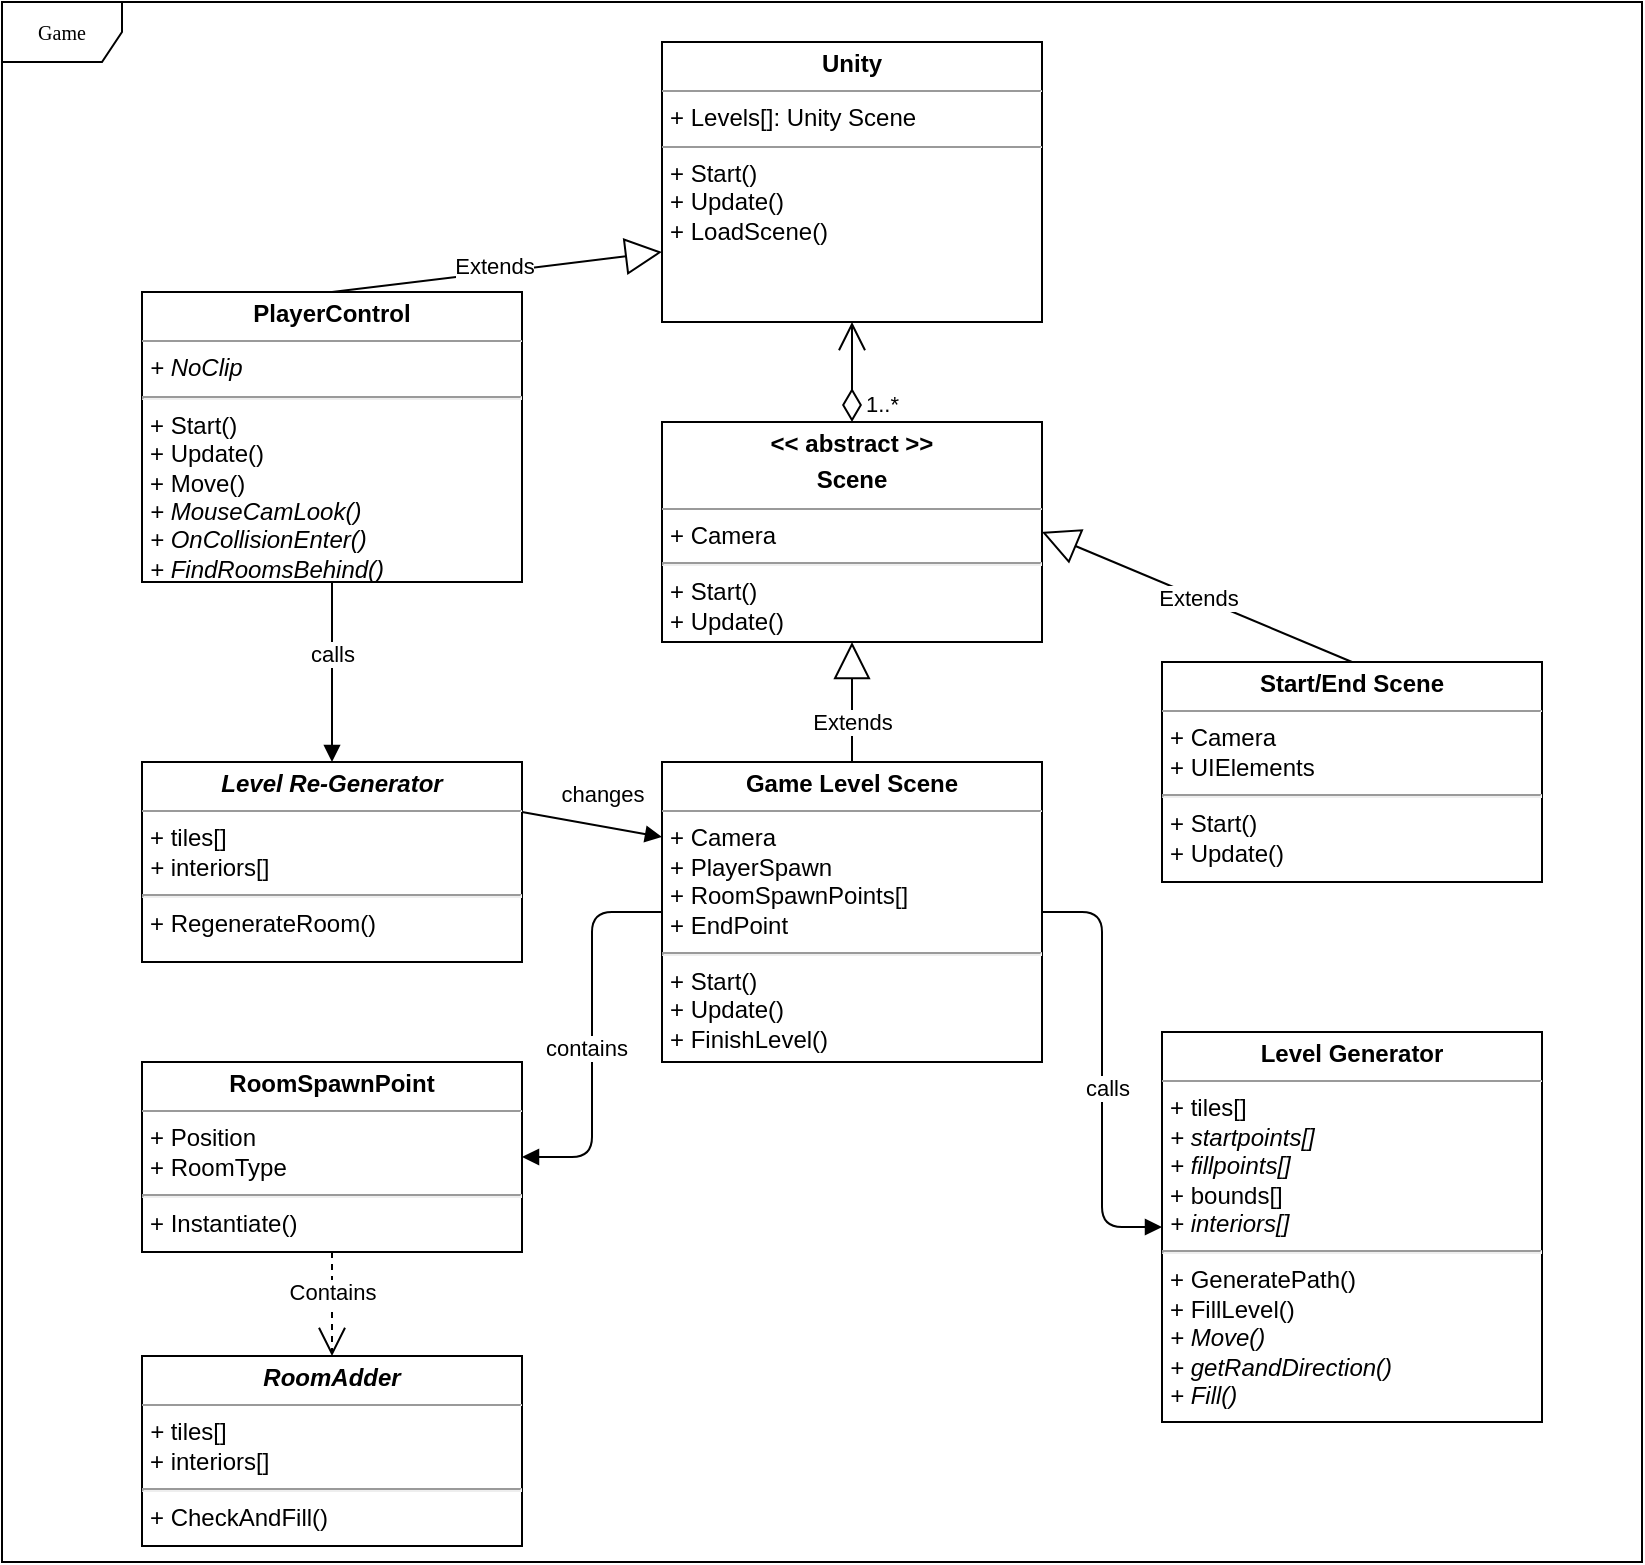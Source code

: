 <mxfile version="12.3.3" type="google" pages="1"><diagram name="Page-1" id="c4acf3e9-155e-7222-9cf6-157b1a14988f"><mxGraphModel dx="1360" dy="922" grid="1" gridSize="10" guides="1" tooltips="1" connect="1" arrows="1" fold="1" page="1" pageScale="1" pageWidth="850" pageHeight="1100" background="#ffffff" math="0" shadow="0"><root><mxCell id="0"/><mxCell id="1" parent="0"/><mxCell id="17acba5748e5396b-1" value="Game" style="shape=umlFrame;whiteSpace=wrap;html=1;rounded=0;shadow=0;comic=0;labelBackgroundColor=none;strokeWidth=1;fontFamily=Verdana;fontSize=10;align=center;" parent="1" vertex="1"><mxGeometry x="20" y="20" width="820" height="780" as="geometry"/></mxCell><mxCell id="5d2195bd80daf111-18" value="&lt;p style=&quot;margin: 0px ; margin-top: 4px ; text-align: center&quot;&gt;&lt;b&gt;PlayerControl&lt;/b&gt;&lt;/p&gt;&lt;hr size=&quot;1&quot;&gt;&lt;p style=&quot;margin: 0px ; margin-left: 4px&quot;&gt;&lt;/p&gt;&lt;p style=&quot;margin: 0px ; margin-left: 4px&quot;&gt;&lt;i&gt;+ NoClip&lt;/i&gt;&lt;/p&gt;&lt;hr&gt;&lt;p style=&quot;margin: 0px ; margin-left: 4px&quot;&gt;+ Start()&lt;br&gt;+ Update()&lt;/p&gt;&lt;p style=&quot;margin: 0px ; margin-left: 4px&quot;&gt;+ Move()&lt;/p&gt;&lt;p style=&quot;margin: 0px ; margin-left: 4px&quot;&gt;&lt;i&gt;+ MouseCamLook()&lt;/i&gt;&lt;/p&gt;&lt;p style=&quot;margin: 0px ; margin-left: 4px&quot;&gt;&lt;i&gt;+ OnCollisionEnter()&lt;/i&gt;&lt;/p&gt;&lt;p style=&quot;margin: 0px ; margin-left: 4px&quot;&gt;&lt;i&gt;+ FindRoomsBehind()&lt;/i&gt;&lt;/p&gt;" style="verticalAlign=top;align=left;overflow=fill;fontSize=12;fontFamily=Helvetica;html=1;rounded=0;shadow=0;comic=0;labelBackgroundColor=none;strokeWidth=1" parent="1" vertex="1"><mxGeometry x="90" y="165" width="190" height="145" as="geometry"/></mxCell><mxCell id="vPVbH3B0CYFIq1NmOwBQ-2" value="&lt;p style=&quot;margin: 0px ; margin-top: 4px ; text-align: center&quot;&gt;&lt;b&gt;Unity&lt;/b&gt;&lt;/p&gt;&lt;hr size=&quot;1&quot;&gt;&lt;p style=&quot;margin: 0px ; margin-left: 4px&quot;&gt;+ Levels[]: Unity Scene&lt;br&gt;&lt;/p&gt;&lt;hr size=&quot;1&quot;&gt;&lt;p style=&quot;margin: 0px ; margin-left: 4px&quot;&gt;+ Start()&lt;br&gt;+ Update()&lt;/p&gt;&lt;p style=&quot;margin: 0px ; margin-left: 4px&quot;&gt;+ LoadScene()&lt;/p&gt;&lt;p style=&quot;margin: 0px ; margin-left: 4px&quot;&gt;&lt;br&gt;&lt;/p&gt;" style="verticalAlign=top;align=left;overflow=fill;fontSize=12;fontFamily=Helvetica;html=1;rounded=0;shadow=0;comic=0;labelBackgroundColor=none;strokeWidth=1" parent="1" vertex="1"><mxGeometry x="350" y="40" width="190" height="140" as="geometry"/></mxCell><mxCell id="vPVbH3B0CYFIq1NmOwBQ-3" value="&lt;p style=&quot;margin: 0px ; margin-top: 4px ; text-align: center&quot;&gt;&lt;b&gt;&amp;lt;&amp;lt; abstract &amp;gt;&amp;gt;&lt;/b&gt;&lt;/p&gt;&lt;p style=&quot;margin: 0px ; margin-top: 4px ; text-align: center&quot;&gt;&lt;b&gt;Scene&lt;/b&gt;&lt;/p&gt;&lt;hr size=&quot;1&quot;&gt;&lt;p style=&quot;margin: 0px ; margin-left: 4px&quot;&gt;&lt;/p&gt;&lt;p style=&quot;margin: 0px ; margin-left: 4px&quot;&gt;+ Camera&lt;/p&gt;&lt;hr&gt;&lt;p style=&quot;margin: 0px ; margin-left: 4px&quot;&gt;+ Start()&lt;br&gt;+ Update()&lt;/p&gt;&lt;p style=&quot;margin: 0px ; margin-left: 4px&quot;&gt;&lt;br&gt;&lt;/p&gt;" style="verticalAlign=top;align=left;overflow=fill;fontSize=12;fontFamily=Helvetica;html=1;rounded=0;shadow=0;comic=0;labelBackgroundColor=none;strokeWidth=1;strokeColor=#000000;" parent="1" vertex="1"><mxGeometry x="350" y="230" width="190" height="110" as="geometry"/></mxCell><mxCell id="vPVbH3B0CYFIq1NmOwBQ-16" value="calls" style="edgeStyle=orthogonalEdgeStyle;rounded=1;comic=0;orthogonalLoop=1;jettySize=auto;html=1;shadow=0;align=left;verticalAlign=top;endFill=1;endArrow=block;" parent="1" source="vPVbH3B0CYFIq1NmOwBQ-10" target="vPVbH3B0CYFIq1NmOwBQ-15" edge="1"><mxGeometry x="-0.037" y="-10" relative="1" as="geometry"><mxPoint as="offset"/></mxGeometry></mxCell><mxCell id="vPVbH3B0CYFIq1NmOwBQ-10" value="&lt;p style=&quot;margin: 0px ; margin-top: 4px ; text-align: center&quot;&gt;&lt;b&gt;Game Level Scene&lt;/b&gt;&lt;br&gt;&lt;/p&gt;&lt;hr size=&quot;1&quot;&gt;&lt;p style=&quot;margin: 0px ; margin-left: 4px&quot;&gt;&lt;/p&gt;&lt;p style=&quot;margin: 0px ; margin-left: 4px&quot;&gt;+ Camera&lt;/p&gt;&lt;p style=&quot;margin: 0px ; margin-left: 4px&quot;&gt;+ PlayerSpawn&lt;/p&gt;&lt;p style=&quot;margin: 0px ; margin-left: 4px&quot;&gt;+ RoomSpawnPoints[]&lt;/p&gt;&lt;p style=&quot;margin: 0px ; margin-left: 4px&quot;&gt;+ EndPoint&lt;/p&gt;&lt;hr&gt;&lt;p style=&quot;margin: 0px ; margin-left: 4px&quot;&gt;+ Start()&lt;br&gt;+ Update()&lt;/p&gt;&lt;p style=&quot;margin: 0px ; margin-left: 4px&quot;&gt;+ FinishLevel()&lt;/p&gt;&lt;p style=&quot;margin: 0px ; margin-left: 4px&quot;&gt;&lt;br&gt;&lt;/p&gt;" style="verticalAlign=top;align=left;overflow=fill;fontSize=12;fontFamily=Helvetica;html=1;rounded=0;shadow=0;comic=0;labelBackgroundColor=none;strokeWidth=1;strokeColor=#000000;" parent="1" vertex="1"><mxGeometry x="350" y="400" width="190" height="150" as="geometry"/></mxCell><mxCell id="vPVbH3B0CYFIq1NmOwBQ-15" value="&lt;p style=&quot;margin: 0px ; margin-top: 4px ; text-align: center&quot;&gt;&lt;b&gt;Level Generator&lt;/b&gt;&lt;br&gt;&lt;/p&gt;&lt;hr size=&quot;1&quot;&gt;&lt;p style=&quot;margin: 0px ; margin-left: 4px&quot;&gt;&lt;/p&gt;&lt;p style=&quot;margin: 0px ; margin-left: 4px&quot;&gt;+ tiles[]&lt;/p&gt;&lt;p style=&quot;margin: 0px ; margin-left: 4px&quot;&gt;&lt;i&gt;+ startpoints[]&lt;/i&gt;&lt;/p&gt;&lt;p style=&quot;margin: 0px ; margin-left: 4px&quot;&gt;&lt;i&gt;+ fillpoints[]&lt;/i&gt;&lt;/p&gt;&lt;p style=&quot;margin: 0px ; margin-left: 4px&quot;&gt;+ bounds[]&lt;/p&gt;&lt;p style=&quot;margin: 0px ; margin-left: 4px&quot;&gt;&lt;i&gt;+ interiors[]&lt;/i&gt;&lt;/p&gt;&lt;hr&gt;&lt;p style=&quot;margin: 0px ; margin-left: 4px&quot;&gt;+ GeneratePath()&lt;/p&gt;&lt;p style=&quot;margin: 0px ; margin-left: 4px&quot;&gt;+ FillLevel()&lt;/p&gt;&lt;p style=&quot;margin: 0px ; margin-left: 4px&quot;&gt;&lt;i&gt;+ Move()&lt;/i&gt;&lt;/p&gt;&lt;p style=&quot;margin: 0px ; margin-left: 4px&quot;&gt;&lt;i&gt;+ getRandDirection()&lt;/i&gt;&lt;/p&gt;&lt;p style=&quot;margin: 0px ; margin-left: 4px&quot;&gt;&lt;i&gt;+ Fill()&lt;/i&gt;&lt;/p&gt;" style="verticalAlign=top;align=left;overflow=fill;fontSize=12;fontFamily=Helvetica;html=1;rounded=0;shadow=0;comic=0;labelBackgroundColor=none;strokeWidth=1;strokeColor=#000000;" parent="1" vertex="1"><mxGeometry x="600" y="535" width="190" height="195" as="geometry"/></mxCell><mxCell id="vPVbH3B0CYFIq1NmOwBQ-13" value="&lt;p style=&quot;margin: 0px ; margin-top: 4px ; text-align: center&quot;&gt;&lt;b&gt;RoomSpawnPoint&lt;/b&gt;&lt;br&gt;&lt;/p&gt;&lt;hr size=&quot;1&quot;&gt;&lt;p style=&quot;margin: 0px ; margin-left: 4px&quot;&gt;&lt;/p&gt;&lt;p style=&quot;margin: 0px ; margin-left: 4px&quot;&gt;+ Position&lt;/p&gt;&lt;p style=&quot;margin: 0px ; margin-left: 4px&quot;&gt;+ RoomType&lt;br&gt;&lt;/p&gt;&lt;hr&gt;&lt;p style=&quot;margin: 0px ; margin-left: 4px&quot;&gt;+ Instantiate()&lt;/p&gt;" style="verticalAlign=top;align=left;overflow=fill;fontSize=12;fontFamily=Helvetica;html=1;rounded=0;shadow=0;comic=0;labelBackgroundColor=none;strokeWidth=1;strokeColor=#000000;" parent="1" vertex="1"><mxGeometry x="90" y="550" width="190" height="95" as="geometry"/></mxCell><mxCell id="vPVbH3B0CYFIq1NmOwBQ-4" value="1..*" style="endArrow=open;html=1;endSize=12;startArrow=diamondThin;startSize=14;startFill=0;edgeStyle=orthogonalEdgeStyle;align=left;verticalAlign=bottom;entryX=0.5;entryY=1;entryDx=0;entryDy=0;exitX=0.5;exitY=0;exitDx=0;exitDy=0;comic=0;shadow=0;" parent="1" source="vPVbH3B0CYFIq1NmOwBQ-3" target="vPVbH3B0CYFIq1NmOwBQ-2" edge="1"><mxGeometry x="-1" y="-5" relative="1" as="geometry"><mxPoint x="380" y="440" as="sourcePoint"/><mxPoint x="540" y="440" as="targetPoint"/><mxPoint as="offset"/></mxGeometry></mxCell><mxCell id="vPVbH3B0CYFIq1NmOwBQ-5" value="Extends" style="endArrow=block;endSize=16;endFill=0;html=1;entryX=0;entryY=0.75;entryDx=0;entryDy=0;exitX=0.5;exitY=0;exitDx=0;exitDy=0;" parent="1" source="5d2195bd80daf111-18" target="vPVbH3B0CYFIq1NmOwBQ-2" edge="1"><mxGeometry x="-0.018" y="3" width="160" relative="1" as="geometry"><mxPoint x="320" y="550" as="sourcePoint"/><mxPoint x="480" y="550" as="targetPoint"/><mxPoint as="offset"/></mxGeometry></mxCell><mxCell id="vPVbH3B0CYFIq1NmOwBQ-6" value="&lt;p style=&quot;margin: 0px ; margin-top: 4px ; text-align: center&quot;&gt;&lt;b&gt;Start/End Scene&lt;/b&gt;&lt;/p&gt;&lt;hr size=&quot;1&quot;&gt;&lt;p style=&quot;margin: 0px ; margin-left: 4px&quot;&gt;&lt;/p&gt;&lt;p style=&quot;margin: 0px 0px 0px 4px&quot;&gt;+ Camera&lt;/p&gt;&lt;p style=&quot;margin: 0px 0px 0px 4px&quot;&gt;+ UIElements&lt;/p&gt;&lt;hr&gt;&lt;p style=&quot;margin: 0px 0px 0px 4px&quot;&gt;+ Start()&lt;br&gt;+ Update()&lt;/p&gt;" style="verticalAlign=top;align=left;overflow=fill;fontSize=12;fontFamily=Helvetica;html=1;rounded=0;shadow=0;comic=0;labelBackgroundColor=none;strokeWidth=1" parent="1" vertex="1"><mxGeometry x="600" y="350" width="190" height="110" as="geometry"/></mxCell><mxCell id="vPVbH3B0CYFIq1NmOwBQ-7" value="Extends" style="endArrow=block;endSize=16;endFill=0;html=1;entryX=1;entryY=0.5;entryDx=0;entryDy=0;exitX=0.5;exitY=0;exitDx=0;exitDy=0;" parent="1" source="vPVbH3B0CYFIq1NmOwBQ-6" target="vPVbH3B0CYFIq1NmOwBQ-3" edge="1"><mxGeometry width="160" relative="1" as="geometry"><mxPoint x="185" y="210" as="sourcePoint"/><mxPoint x="360" y="155" as="targetPoint"/></mxGeometry></mxCell><mxCell id="vPVbH3B0CYFIq1NmOwBQ-12" value="Extends" style="endArrow=block;endSize=16;endFill=0;html=1;entryX=0.5;entryY=1;entryDx=0;entryDy=0;exitX=0.5;exitY=0;exitDx=0;exitDy=0;" parent="1" source="vPVbH3B0CYFIq1NmOwBQ-10" target="vPVbH3B0CYFIq1NmOwBQ-3" edge="1"><mxGeometry x="-0.333" width="160" relative="1" as="geometry"><mxPoint x="195" y="390" as="sourcePoint"/><mxPoint x="360" y="322.5" as="targetPoint"/><mxPoint as="offset"/></mxGeometry></mxCell><mxCell id="vPVbH3B0CYFIq1NmOwBQ-17" value="contains" style="endArrow=block;endFill=1;html=1;edgeStyle=orthogonalEdgeStyle;align=left;verticalAlign=top;shadow=0;exitX=0;exitY=0.5;exitDx=0;exitDy=0;entryX=1;entryY=0.5;entryDx=0;entryDy=0;" parent="1" source="vPVbH3B0CYFIq1NmOwBQ-10" target="vPVbH3B0CYFIq1NmOwBQ-13" edge="1"><mxGeometry x="-0.067" y="-25" relative="1" as="geometry"><mxPoint x="210" y="540" as="sourcePoint"/><mxPoint x="370" y="540" as="targetPoint"/><mxPoint as="offset"/></mxGeometry></mxCell><mxCell id="vPVbH3B0CYFIq1NmOwBQ-18" value="" style="resizable=0;html=1;align=left;verticalAlign=bottom;labelBackgroundColor=#ffffff;fontSize=10;" parent="vPVbH3B0CYFIq1NmOwBQ-17" connectable="0" vertex="1"><mxGeometry x="-1" relative="1" as="geometry"/></mxCell><mxCell id="ERVKlqM4diXEsxIZ5I3t-1" value="&lt;p style=&quot;margin: 0px ; margin-top: 4px ; text-align: center&quot;&gt;&lt;b&gt;&lt;i&gt;RoomAdder&lt;/i&gt;&lt;/b&gt;&lt;br&gt;&lt;/p&gt;&lt;hr size=&quot;1&quot;&gt;&lt;p style=&quot;margin: 0px ; margin-left: 4px&quot;&gt;&lt;/p&gt;&lt;p style=&quot;margin: 0px ; margin-left: 4px&quot;&gt;&lt;i&gt;+ &lt;/i&gt;tiles[]&lt;/p&gt;&lt;p style=&quot;margin: 0px ; margin-left: 4px&quot;&gt;+ interiors[]&lt;/p&gt;&lt;hr&gt;&lt;p style=&quot;margin: 0px ; margin-left: 4px&quot;&gt;+ CheckAndFill()&lt;/p&gt;" style="verticalAlign=top;align=left;overflow=fill;fontSize=12;fontFamily=Helvetica;html=1;rounded=0;shadow=0;comic=0;labelBackgroundColor=none;strokeWidth=1;strokeColor=#000000;" vertex="1" parent="1"><mxGeometry x="90" y="697" width="190" height="95" as="geometry"/></mxCell><mxCell id="ERVKlqM4diXEsxIZ5I3t-2" value="Contains" style="endArrow=open;endSize=12;dashed=1;html=1;exitX=0.5;exitY=1;exitDx=0;exitDy=0;entryX=0.5;entryY=0;entryDx=0;entryDy=0;" edge="1" parent="1" source="vPVbH3B0CYFIq1NmOwBQ-13" target="ERVKlqM4diXEsxIZ5I3t-1"><mxGeometry x="-0.231" width="160" relative="1" as="geometry"><mxPoint x="360" y="690" as="sourcePoint"/><mxPoint x="520" y="690" as="targetPoint"/><mxPoint as="offset"/></mxGeometry></mxCell><mxCell id="ERVKlqM4diXEsxIZ5I3t-3" value="&lt;p style=&quot;margin: 0px ; margin-top: 4px ; text-align: center&quot;&gt;&lt;i&gt;&lt;b&gt;Level Re-Generator&lt;/b&gt;&lt;br&gt;&lt;/i&gt;&lt;/p&gt;&lt;hr size=&quot;1&quot;&gt;&lt;p style=&quot;margin: 0px ; margin-left: 4px&quot;&gt;&lt;/p&gt;&lt;p style=&quot;margin: 0px ; margin-left: 4px&quot;&gt;+ tiles[]&lt;/p&gt;&lt;p style=&quot;margin: 0px ; margin-left: 4px&quot;&gt;&lt;i&gt;+ &lt;/i&gt;interiors[]&lt;/p&gt;&lt;hr&gt;&lt;p style=&quot;margin: 0px ; margin-left: 4px&quot;&gt;+ RegenerateRoom()&lt;/p&gt;" style="verticalAlign=top;align=left;overflow=fill;fontSize=12;fontFamily=Helvetica;html=1;rounded=0;shadow=0;comic=0;labelBackgroundColor=none;strokeWidth=1;strokeColor=#000000;" vertex="1" parent="1"><mxGeometry x="90" y="400" width="190" height="100" as="geometry"/></mxCell><mxCell id="ERVKlqM4diXEsxIZ5I3t-4" value="calls" style="html=1;verticalAlign=bottom;endArrow=block;exitX=0.5;exitY=1;exitDx=0;exitDy=0;entryX=0.5;entryY=0;entryDx=0;entryDy=0;" edge="1" parent="1" source="5d2195bd80daf111-18" target="ERVKlqM4diXEsxIZ5I3t-3"><mxGeometry width="80" relative="1" as="geometry"><mxPoint x="20" y="810" as="sourcePoint"/><mxPoint x="100" y="810" as="targetPoint"/></mxGeometry></mxCell><mxCell id="ERVKlqM4diXEsxIZ5I3t-5" value="changes" style="html=1;verticalAlign=bottom;endArrow=block;exitX=1;exitY=0.25;exitDx=0;exitDy=0;entryX=0;entryY=0.25;entryDx=0;entryDy=0;" edge="1" parent="1" source="ERVKlqM4diXEsxIZ5I3t-3" target="vPVbH3B0CYFIq1NmOwBQ-10"><mxGeometry x="0.107" y="7" width="80" relative="1" as="geometry"><mxPoint x="20" y="810" as="sourcePoint"/><mxPoint x="100" y="810" as="targetPoint"/><mxPoint as="offset"/></mxGeometry></mxCell></root></mxGraphModel></diagram></mxfile>